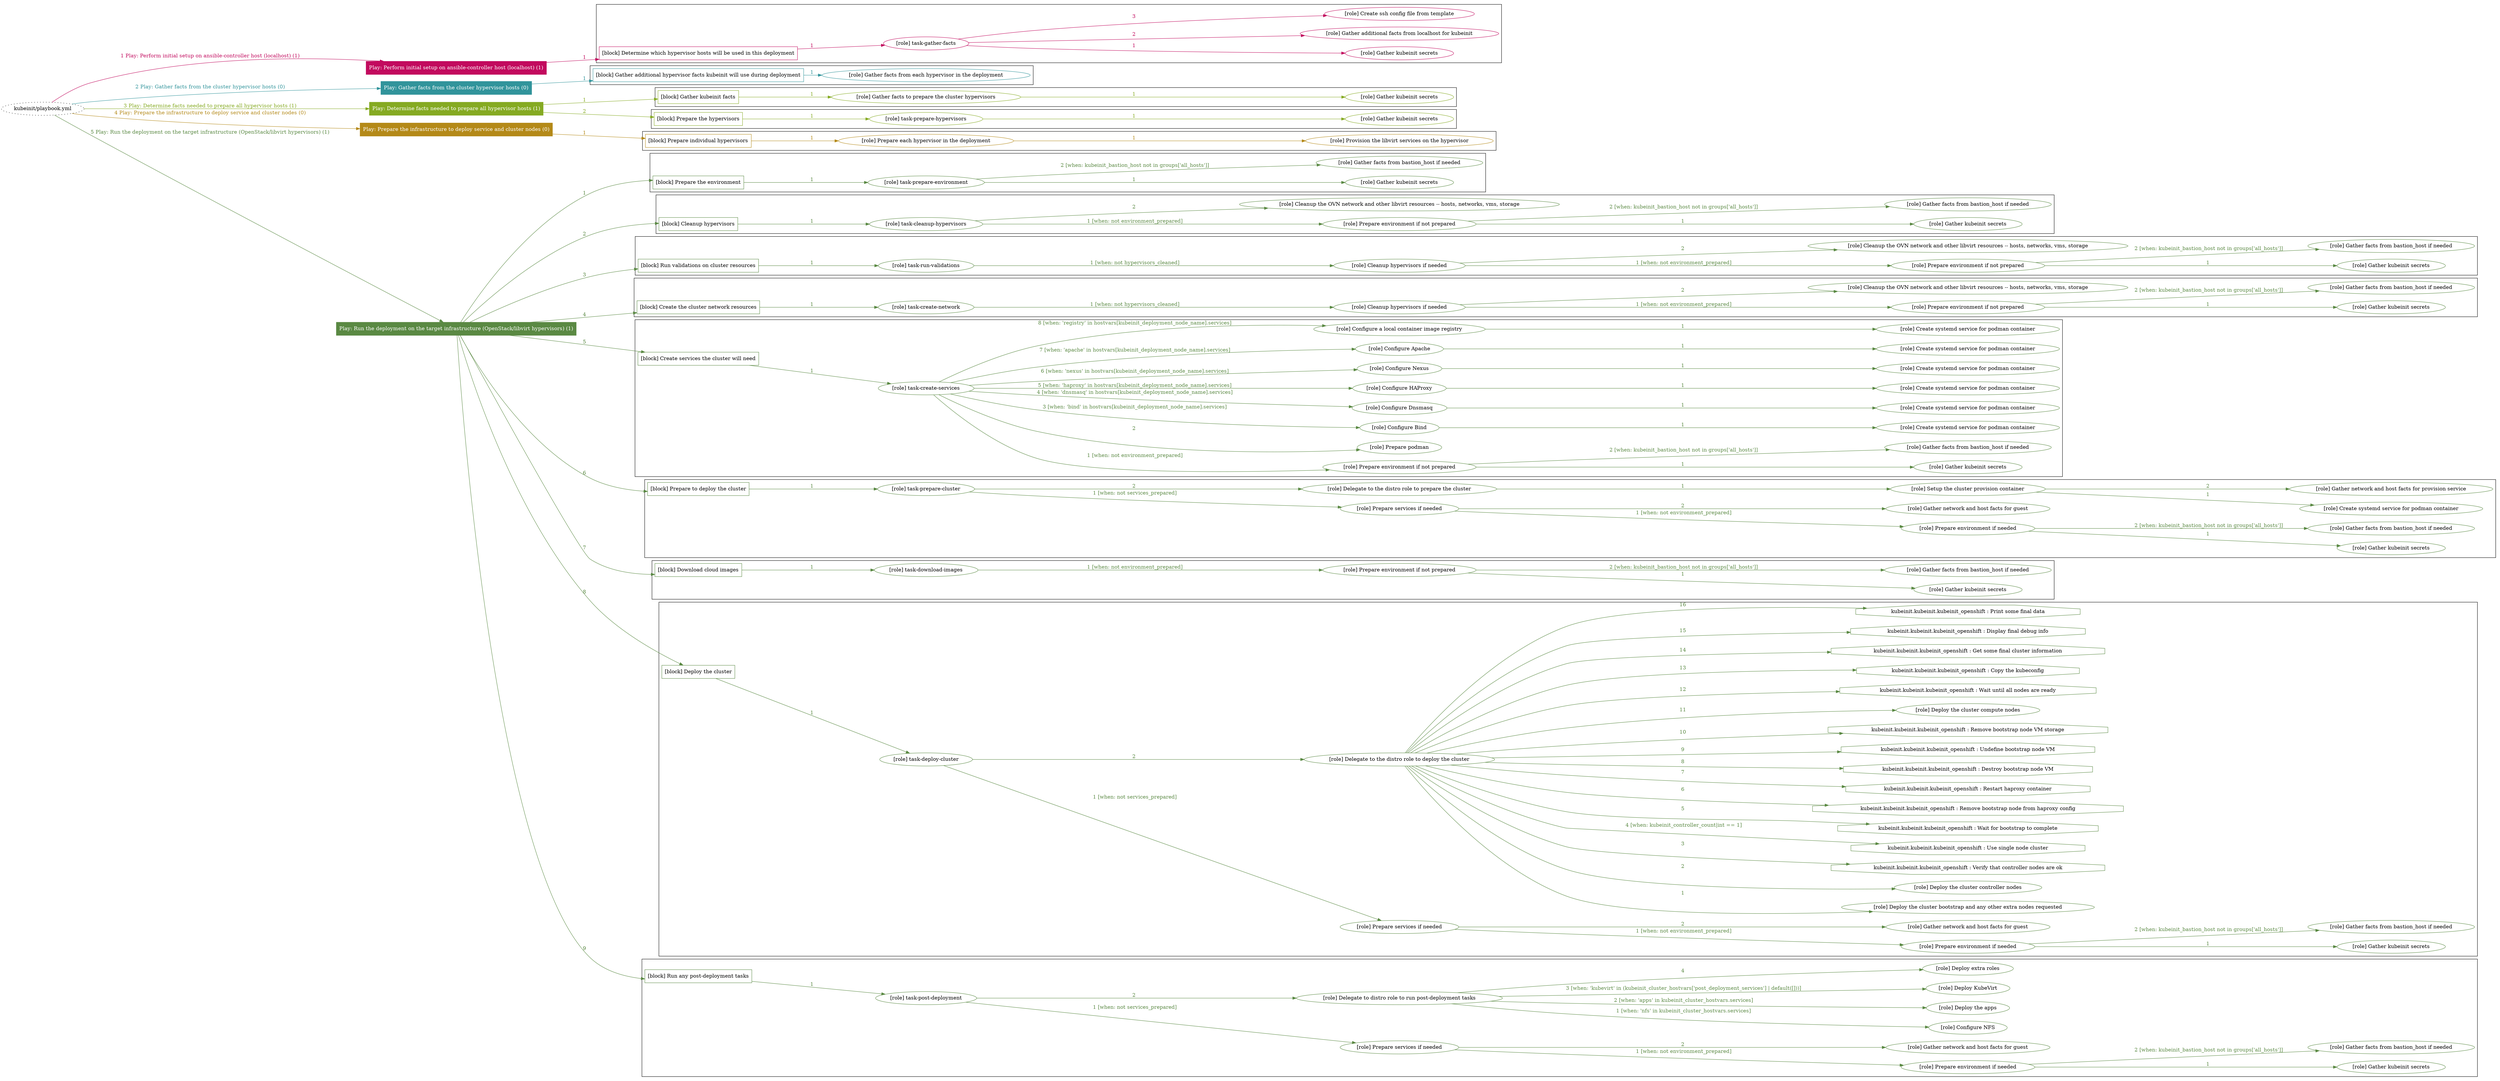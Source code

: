 digraph {
	graph [concentrate=true ordering=in rankdir=LR ratio=fill]
	edge [esep=5 sep=10]
	"kubeinit/playbook.yml" [URL="/home/runner/work/kubeinit/kubeinit/kubeinit/playbook.yml" id=playbook_ac91f59f style=dotted]
	"kubeinit/playbook.yml" -> play_d0f4009a [label="1 Play: Perform initial setup on ansible-controller host (localhost) (1)" color="#c20a5e" fontcolor="#c20a5e" id=edge_play_d0f4009a labeltooltip="1 Play: Perform initial setup on ansible-controller host (localhost) (1)" tooltip="1 Play: Perform initial setup on ansible-controller host (localhost) (1)"]
	subgraph "Play: Perform initial setup on ansible-controller host (localhost) (1)" {
		play_d0f4009a [label="Play: Perform initial setup on ansible-controller host (localhost) (1)" URL="/home/runner/work/kubeinit/kubeinit/kubeinit/playbook.yml" color="#c20a5e" fontcolor="#ffffff" id=play_d0f4009a shape=box style=filled tooltip=localhost]
		play_d0f4009a -> block_db7a79f3 [label=1 color="#c20a5e" fontcolor="#c20a5e" id=edge_block_db7a79f3 labeltooltip=1 tooltip=1]
		subgraph cluster_block_db7a79f3 {
			block_db7a79f3 [label="[block] Determine which hypervisor hosts will be used in this deployment" URL="/home/runner/work/kubeinit/kubeinit/kubeinit/playbook.yml" color="#c20a5e" id=block_db7a79f3 labeltooltip="Determine which hypervisor hosts will be used in this deployment" shape=box tooltip="Determine which hypervisor hosts will be used in this deployment"]
			block_db7a79f3 -> role_59cc907c [label="1 " color="#c20a5e" fontcolor="#c20a5e" id=edge_role_59cc907c labeltooltip="1 " tooltip="1 "]
			subgraph "task-gather-facts" {
				role_59cc907c [label="[role] task-gather-facts" URL="/home/runner/work/kubeinit/kubeinit/kubeinit/playbook.yml" color="#c20a5e" id=role_59cc907c tooltip="task-gather-facts"]
				role_59cc907c -> role_fad49d9c [label="1 " color="#c20a5e" fontcolor="#c20a5e" id=edge_role_fad49d9c labeltooltip="1 " tooltip="1 "]
				subgraph "Gather kubeinit secrets" {
					role_fad49d9c [label="[role] Gather kubeinit secrets" URL="/home/runner/.ansible/collections/ansible_collections/kubeinit/kubeinit/roles/kubeinit_prepare/tasks/build_hypervisors_group.yml" color="#c20a5e" id=role_fad49d9c tooltip="Gather kubeinit secrets"]
				}
				role_59cc907c -> role_c8cc666b [label="2 " color="#c20a5e" fontcolor="#c20a5e" id=edge_role_c8cc666b labeltooltip="2 " tooltip="2 "]
				subgraph "Gather additional facts from localhost for kubeinit" {
					role_c8cc666b [label="[role] Gather additional facts from localhost for kubeinit" URL="/home/runner/.ansible/collections/ansible_collections/kubeinit/kubeinit/roles/kubeinit_prepare/tasks/build_hypervisors_group.yml" color="#c20a5e" id=role_c8cc666b tooltip="Gather additional facts from localhost for kubeinit"]
				}
				role_59cc907c -> role_1a88c9f4 [label="3 " color="#c20a5e" fontcolor="#c20a5e" id=edge_role_1a88c9f4 labeltooltip="3 " tooltip="3 "]
				subgraph "Create ssh config file from template" {
					role_1a88c9f4 [label="[role] Create ssh config file from template" URL="/home/runner/.ansible/collections/ansible_collections/kubeinit/kubeinit/roles/kubeinit_prepare/tasks/build_hypervisors_group.yml" color="#c20a5e" id=role_1a88c9f4 tooltip="Create ssh config file from template"]
				}
			}
		}
	}
	"kubeinit/playbook.yml" -> play_1cce2e4d [label="2 Play: Gather facts from the cluster hypervisor hosts (0)" color="#31949b" fontcolor="#31949b" id=edge_play_1cce2e4d labeltooltip="2 Play: Gather facts from the cluster hypervisor hosts (0)" tooltip="2 Play: Gather facts from the cluster hypervisor hosts (0)"]
	subgraph "Play: Gather facts from the cluster hypervisor hosts (0)" {
		play_1cce2e4d [label="Play: Gather facts from the cluster hypervisor hosts (0)" URL="/home/runner/work/kubeinit/kubeinit/kubeinit/playbook.yml" color="#31949b" fontcolor="#ffffff" id=play_1cce2e4d shape=box style=filled tooltip="Play: Gather facts from the cluster hypervisor hosts (0)"]
		play_1cce2e4d -> block_fdbd629b [label=1 color="#31949b" fontcolor="#31949b" id=edge_block_fdbd629b labeltooltip=1 tooltip=1]
		subgraph cluster_block_fdbd629b {
			block_fdbd629b [label="[block] Gather additional hypervisor facts kubeinit will use during deployment" URL="/home/runner/work/kubeinit/kubeinit/kubeinit/playbook.yml" color="#31949b" id=block_fdbd629b labeltooltip="Gather additional hypervisor facts kubeinit will use during deployment" shape=box tooltip="Gather additional hypervisor facts kubeinit will use during deployment"]
			block_fdbd629b -> role_46e138d6 [label="1 " color="#31949b" fontcolor="#31949b" id=edge_role_46e138d6 labeltooltip="1 " tooltip="1 "]
			subgraph "Gather facts from each hypervisor in the deployment" {
				role_46e138d6 [label="[role] Gather facts from each hypervisor in the deployment" URL="/home/runner/work/kubeinit/kubeinit/kubeinit/playbook.yml" color="#31949b" id=role_46e138d6 tooltip="Gather facts from each hypervisor in the deployment"]
			}
		}
	}
	"kubeinit/playbook.yml" -> play_7793b220 [label="3 Play: Determine facts needed to prepare all hypervisor hosts (1)" color="#85aa22" fontcolor="#85aa22" id=edge_play_7793b220 labeltooltip="3 Play: Determine facts needed to prepare all hypervisor hosts (1)" tooltip="3 Play: Determine facts needed to prepare all hypervisor hosts (1)"]
	subgraph "Play: Determine facts needed to prepare all hypervisor hosts (1)" {
		play_7793b220 [label="Play: Determine facts needed to prepare all hypervisor hosts (1)" URL="/home/runner/work/kubeinit/kubeinit/kubeinit/playbook.yml" color="#85aa22" fontcolor="#ffffff" id=play_7793b220 shape=box style=filled tooltip=localhost]
		play_7793b220 -> block_3a74657f [label=1 color="#85aa22" fontcolor="#85aa22" id=edge_block_3a74657f labeltooltip=1 tooltip=1]
		subgraph cluster_block_3a74657f {
			block_3a74657f [label="[block] Gather kubeinit facts" URL="/home/runner/work/kubeinit/kubeinit/kubeinit/playbook.yml" color="#85aa22" id=block_3a74657f labeltooltip="Gather kubeinit facts" shape=box tooltip="Gather kubeinit facts"]
			block_3a74657f -> role_5e45b605 [label="1 " color="#85aa22" fontcolor="#85aa22" id=edge_role_5e45b605 labeltooltip="1 " tooltip="1 "]
			subgraph "Gather facts to prepare the cluster hypervisors" {
				role_5e45b605 [label="[role] Gather facts to prepare the cluster hypervisors" URL="/home/runner/work/kubeinit/kubeinit/kubeinit/playbook.yml" color="#85aa22" id=role_5e45b605 tooltip="Gather facts to prepare the cluster hypervisors"]
				role_5e45b605 -> role_9682d93f [label="1 " color="#85aa22" fontcolor="#85aa22" id=edge_role_9682d93f labeltooltip="1 " tooltip="1 "]
				subgraph "Gather kubeinit secrets" {
					role_9682d93f [label="[role] Gather kubeinit secrets" URL="/home/runner/.ansible/collections/ansible_collections/kubeinit/kubeinit/roles/kubeinit_prepare/tasks/gather_kubeinit_facts.yml" color="#85aa22" id=role_9682d93f tooltip="Gather kubeinit secrets"]
				}
			}
		}
		play_7793b220 -> block_0f2789b3 [label=2 color="#85aa22" fontcolor="#85aa22" id=edge_block_0f2789b3 labeltooltip=2 tooltip=2]
		subgraph cluster_block_0f2789b3 {
			block_0f2789b3 [label="[block] Prepare the hypervisors" URL="/home/runner/work/kubeinit/kubeinit/kubeinit/playbook.yml" color="#85aa22" id=block_0f2789b3 labeltooltip="Prepare the hypervisors" shape=box tooltip="Prepare the hypervisors"]
			block_0f2789b3 -> role_ed906b33 [label="1 " color="#85aa22" fontcolor="#85aa22" id=edge_role_ed906b33 labeltooltip="1 " tooltip="1 "]
			subgraph "task-prepare-hypervisors" {
				role_ed906b33 [label="[role] task-prepare-hypervisors" URL="/home/runner/work/kubeinit/kubeinit/kubeinit/playbook.yml" color="#85aa22" id=role_ed906b33 tooltip="task-prepare-hypervisors"]
				role_ed906b33 -> role_360ebe1e [label="1 " color="#85aa22" fontcolor="#85aa22" id=edge_role_360ebe1e labeltooltip="1 " tooltip="1 "]
				subgraph "Gather kubeinit secrets" {
					role_360ebe1e [label="[role] Gather kubeinit secrets" URL="/home/runner/.ansible/collections/ansible_collections/kubeinit/kubeinit/roles/kubeinit_prepare/tasks/gather_kubeinit_facts.yml" color="#85aa22" id=role_360ebe1e tooltip="Gather kubeinit secrets"]
				}
			}
		}
	}
	"kubeinit/playbook.yml" -> play_5e99f911 [label="4 Play: Prepare the infrastructure to deploy service and cluster nodes (0)" color="#b48918" fontcolor="#b48918" id=edge_play_5e99f911 labeltooltip="4 Play: Prepare the infrastructure to deploy service and cluster nodes (0)" tooltip="4 Play: Prepare the infrastructure to deploy service and cluster nodes (0)"]
	subgraph "Play: Prepare the infrastructure to deploy service and cluster nodes (0)" {
		play_5e99f911 [label="Play: Prepare the infrastructure to deploy service and cluster nodes (0)" URL="/home/runner/work/kubeinit/kubeinit/kubeinit/playbook.yml" color="#b48918" fontcolor="#ffffff" id=play_5e99f911 shape=box style=filled tooltip="Play: Prepare the infrastructure to deploy service and cluster nodes (0)"]
		play_5e99f911 -> block_86dae7ad [label=1 color="#b48918" fontcolor="#b48918" id=edge_block_86dae7ad labeltooltip=1 tooltip=1]
		subgraph cluster_block_86dae7ad {
			block_86dae7ad [label="[block] Prepare individual hypervisors" URL="/home/runner/work/kubeinit/kubeinit/kubeinit/playbook.yml" color="#b48918" id=block_86dae7ad labeltooltip="Prepare individual hypervisors" shape=box tooltip="Prepare individual hypervisors"]
			block_86dae7ad -> role_ccaa494b [label="1 " color="#b48918" fontcolor="#b48918" id=edge_role_ccaa494b labeltooltip="1 " tooltip="1 "]
			subgraph "Prepare each hypervisor in the deployment" {
				role_ccaa494b [label="[role] Prepare each hypervisor in the deployment" URL="/home/runner/work/kubeinit/kubeinit/kubeinit/playbook.yml" color="#b48918" id=role_ccaa494b tooltip="Prepare each hypervisor in the deployment"]
				role_ccaa494b -> role_09f13aec [label="1 " color="#b48918" fontcolor="#b48918" id=edge_role_09f13aec labeltooltip="1 " tooltip="1 "]
				subgraph "Provision the libvirt services on the hypervisor" {
					role_09f13aec [label="[role] Provision the libvirt services on the hypervisor" URL="/home/runner/.ansible/collections/ansible_collections/kubeinit/kubeinit/roles/kubeinit_prepare/tasks/prepare_hypervisor.yml" color="#b48918" id=role_09f13aec tooltip="Provision the libvirt services on the hypervisor"]
				}
			}
		}
	}
	"kubeinit/playbook.yml" -> play_1d251ea2 [label="5 Play: Run the deployment on the target infrastructure (OpenStack/libvirt hypervisors) (1)" color="#5a8943" fontcolor="#5a8943" id=edge_play_1d251ea2 labeltooltip="5 Play: Run the deployment on the target infrastructure (OpenStack/libvirt hypervisors) (1)" tooltip="5 Play: Run the deployment on the target infrastructure (OpenStack/libvirt hypervisors) (1)"]
	subgraph "Play: Run the deployment on the target infrastructure (OpenStack/libvirt hypervisors) (1)" {
		play_1d251ea2 [label="Play: Run the deployment on the target infrastructure (OpenStack/libvirt hypervisors) (1)" URL="/home/runner/work/kubeinit/kubeinit/kubeinit/playbook.yml" color="#5a8943" fontcolor="#ffffff" id=play_1d251ea2 shape=box style=filled tooltip=localhost]
		play_1d251ea2 -> block_331487dc [label=1 color="#5a8943" fontcolor="#5a8943" id=edge_block_331487dc labeltooltip=1 tooltip=1]
		subgraph cluster_block_331487dc {
			block_331487dc [label="[block] Prepare the environment" URL="/home/runner/work/kubeinit/kubeinit/kubeinit/playbook.yml" color="#5a8943" id=block_331487dc labeltooltip="Prepare the environment" shape=box tooltip="Prepare the environment"]
			block_331487dc -> role_50f6869a [label="1 " color="#5a8943" fontcolor="#5a8943" id=edge_role_50f6869a labeltooltip="1 " tooltip="1 "]
			subgraph "task-prepare-environment" {
				role_50f6869a [label="[role] task-prepare-environment" URL="/home/runner/work/kubeinit/kubeinit/kubeinit/playbook.yml" color="#5a8943" id=role_50f6869a tooltip="task-prepare-environment"]
				role_50f6869a -> role_4c8d1348 [label="1 " color="#5a8943" fontcolor="#5a8943" id=edge_role_4c8d1348 labeltooltip="1 " tooltip="1 "]
				subgraph "Gather kubeinit secrets" {
					role_4c8d1348 [label="[role] Gather kubeinit secrets" URL="/home/runner/.ansible/collections/ansible_collections/kubeinit/kubeinit/roles/kubeinit_prepare/tasks/gather_kubeinit_facts.yml" color="#5a8943" id=role_4c8d1348 tooltip="Gather kubeinit secrets"]
				}
				role_50f6869a -> role_73ccc5f2 [label="2 [when: kubeinit_bastion_host not in groups['all_hosts']]" color="#5a8943" fontcolor="#5a8943" id=edge_role_73ccc5f2 labeltooltip="2 [when: kubeinit_bastion_host not in groups['all_hosts']]" tooltip="2 [when: kubeinit_bastion_host not in groups['all_hosts']]"]
				subgraph "Gather facts from bastion_host if needed" {
					role_73ccc5f2 [label="[role] Gather facts from bastion_host if needed" URL="/home/runner/.ansible/collections/ansible_collections/kubeinit/kubeinit/roles/kubeinit_prepare/tasks/main.yml" color="#5a8943" id=role_73ccc5f2 tooltip="Gather facts from bastion_host if needed"]
				}
			}
		}
		play_1d251ea2 -> block_06377641 [label=2 color="#5a8943" fontcolor="#5a8943" id=edge_block_06377641 labeltooltip=2 tooltip=2]
		subgraph cluster_block_06377641 {
			block_06377641 [label="[block] Cleanup hypervisors" URL="/home/runner/work/kubeinit/kubeinit/kubeinit/playbook.yml" color="#5a8943" id=block_06377641 labeltooltip="Cleanup hypervisors" shape=box tooltip="Cleanup hypervisors"]
			block_06377641 -> role_70dd2ee8 [label="1 " color="#5a8943" fontcolor="#5a8943" id=edge_role_70dd2ee8 labeltooltip="1 " tooltip="1 "]
			subgraph "task-cleanup-hypervisors" {
				role_70dd2ee8 [label="[role] task-cleanup-hypervisors" URL="/home/runner/work/kubeinit/kubeinit/kubeinit/playbook.yml" color="#5a8943" id=role_70dd2ee8 tooltip="task-cleanup-hypervisors"]
				role_70dd2ee8 -> role_40ce86bb [label="1 [when: not environment_prepared]" color="#5a8943" fontcolor="#5a8943" id=edge_role_40ce86bb labeltooltip="1 [when: not environment_prepared]" tooltip="1 [when: not environment_prepared]"]
				subgraph "Prepare environment if not prepared" {
					role_40ce86bb [label="[role] Prepare environment if not prepared" URL="/home/runner/.ansible/collections/ansible_collections/kubeinit/kubeinit/roles/kubeinit_libvirt/tasks/cleanup_hypervisors.yml" color="#5a8943" id=role_40ce86bb tooltip="Prepare environment if not prepared"]
					role_40ce86bb -> role_0091363b [label="1 " color="#5a8943" fontcolor="#5a8943" id=edge_role_0091363b labeltooltip="1 " tooltip="1 "]
					subgraph "Gather kubeinit secrets" {
						role_0091363b [label="[role] Gather kubeinit secrets" URL="/home/runner/.ansible/collections/ansible_collections/kubeinit/kubeinit/roles/kubeinit_prepare/tasks/gather_kubeinit_facts.yml" color="#5a8943" id=role_0091363b tooltip="Gather kubeinit secrets"]
					}
					role_40ce86bb -> role_3100a97a [label="2 [when: kubeinit_bastion_host not in groups['all_hosts']]" color="#5a8943" fontcolor="#5a8943" id=edge_role_3100a97a labeltooltip="2 [when: kubeinit_bastion_host not in groups['all_hosts']]" tooltip="2 [when: kubeinit_bastion_host not in groups['all_hosts']]"]
					subgraph "Gather facts from bastion_host if needed" {
						role_3100a97a [label="[role] Gather facts from bastion_host if needed" URL="/home/runner/.ansible/collections/ansible_collections/kubeinit/kubeinit/roles/kubeinit_prepare/tasks/main.yml" color="#5a8943" id=role_3100a97a tooltip="Gather facts from bastion_host if needed"]
					}
				}
				role_70dd2ee8 -> role_4e2da36c [label="2 " color="#5a8943" fontcolor="#5a8943" id=edge_role_4e2da36c labeltooltip="2 " tooltip="2 "]
				subgraph "Cleanup the OVN network and other libvirt resources -- hosts, networks, vms, storage" {
					role_4e2da36c [label="[role] Cleanup the OVN network and other libvirt resources -- hosts, networks, vms, storage" URL="/home/runner/.ansible/collections/ansible_collections/kubeinit/kubeinit/roles/kubeinit_libvirt/tasks/cleanup_hypervisors.yml" color="#5a8943" id=role_4e2da36c tooltip="Cleanup the OVN network and other libvirt resources -- hosts, networks, vms, storage"]
				}
			}
		}
		play_1d251ea2 -> block_1c5ed11a [label=3 color="#5a8943" fontcolor="#5a8943" id=edge_block_1c5ed11a labeltooltip=3 tooltip=3]
		subgraph cluster_block_1c5ed11a {
			block_1c5ed11a [label="[block] Run validations on cluster resources" URL="/home/runner/work/kubeinit/kubeinit/kubeinit/playbook.yml" color="#5a8943" id=block_1c5ed11a labeltooltip="Run validations on cluster resources" shape=box tooltip="Run validations on cluster resources"]
			block_1c5ed11a -> role_e3dfa4b7 [label="1 " color="#5a8943" fontcolor="#5a8943" id=edge_role_e3dfa4b7 labeltooltip="1 " tooltip="1 "]
			subgraph "task-run-validations" {
				role_e3dfa4b7 [label="[role] task-run-validations" URL="/home/runner/work/kubeinit/kubeinit/kubeinit/playbook.yml" color="#5a8943" id=role_e3dfa4b7 tooltip="task-run-validations"]
				role_e3dfa4b7 -> role_8767956c [label="1 [when: not hypervisors_cleaned]" color="#5a8943" fontcolor="#5a8943" id=edge_role_8767956c labeltooltip="1 [when: not hypervisors_cleaned]" tooltip="1 [when: not hypervisors_cleaned]"]
				subgraph "Cleanup hypervisors if needed" {
					role_8767956c [label="[role] Cleanup hypervisors if needed" URL="/home/runner/.ansible/collections/ansible_collections/kubeinit/kubeinit/roles/kubeinit_validations/tasks/main.yml" color="#5a8943" id=role_8767956c tooltip="Cleanup hypervisors if needed"]
					role_8767956c -> role_813fbd27 [label="1 [when: not environment_prepared]" color="#5a8943" fontcolor="#5a8943" id=edge_role_813fbd27 labeltooltip="1 [when: not environment_prepared]" tooltip="1 [when: not environment_prepared]"]
					subgraph "Prepare environment if not prepared" {
						role_813fbd27 [label="[role] Prepare environment if not prepared" URL="/home/runner/.ansible/collections/ansible_collections/kubeinit/kubeinit/roles/kubeinit_libvirt/tasks/cleanup_hypervisors.yml" color="#5a8943" id=role_813fbd27 tooltip="Prepare environment if not prepared"]
						role_813fbd27 -> role_58f5b348 [label="1 " color="#5a8943" fontcolor="#5a8943" id=edge_role_58f5b348 labeltooltip="1 " tooltip="1 "]
						subgraph "Gather kubeinit secrets" {
							role_58f5b348 [label="[role] Gather kubeinit secrets" URL="/home/runner/.ansible/collections/ansible_collections/kubeinit/kubeinit/roles/kubeinit_prepare/tasks/gather_kubeinit_facts.yml" color="#5a8943" id=role_58f5b348 tooltip="Gather kubeinit secrets"]
						}
						role_813fbd27 -> role_cb10a746 [label="2 [when: kubeinit_bastion_host not in groups['all_hosts']]" color="#5a8943" fontcolor="#5a8943" id=edge_role_cb10a746 labeltooltip="2 [when: kubeinit_bastion_host not in groups['all_hosts']]" tooltip="2 [when: kubeinit_bastion_host not in groups['all_hosts']]"]
						subgraph "Gather facts from bastion_host if needed" {
							role_cb10a746 [label="[role] Gather facts from bastion_host if needed" URL="/home/runner/.ansible/collections/ansible_collections/kubeinit/kubeinit/roles/kubeinit_prepare/tasks/main.yml" color="#5a8943" id=role_cb10a746 tooltip="Gather facts from bastion_host if needed"]
						}
					}
					role_8767956c -> role_8c745028 [label="2 " color="#5a8943" fontcolor="#5a8943" id=edge_role_8c745028 labeltooltip="2 " tooltip="2 "]
					subgraph "Cleanup the OVN network and other libvirt resources -- hosts, networks, vms, storage" {
						role_8c745028 [label="[role] Cleanup the OVN network and other libvirt resources -- hosts, networks, vms, storage" URL="/home/runner/.ansible/collections/ansible_collections/kubeinit/kubeinit/roles/kubeinit_libvirt/tasks/cleanup_hypervisors.yml" color="#5a8943" id=role_8c745028 tooltip="Cleanup the OVN network and other libvirt resources -- hosts, networks, vms, storage"]
					}
				}
			}
		}
		play_1d251ea2 -> block_e80a4766 [label=4 color="#5a8943" fontcolor="#5a8943" id=edge_block_e80a4766 labeltooltip=4 tooltip=4]
		subgraph cluster_block_e80a4766 {
			block_e80a4766 [label="[block] Create the cluster network resources" URL="/home/runner/work/kubeinit/kubeinit/kubeinit/playbook.yml" color="#5a8943" id=block_e80a4766 labeltooltip="Create the cluster network resources" shape=box tooltip="Create the cluster network resources"]
			block_e80a4766 -> role_334ee276 [label="1 " color="#5a8943" fontcolor="#5a8943" id=edge_role_334ee276 labeltooltip="1 " tooltip="1 "]
			subgraph "task-create-network" {
				role_334ee276 [label="[role] task-create-network" URL="/home/runner/work/kubeinit/kubeinit/kubeinit/playbook.yml" color="#5a8943" id=role_334ee276 tooltip="task-create-network"]
				role_334ee276 -> role_c2c5693f [label="1 [when: not hypervisors_cleaned]" color="#5a8943" fontcolor="#5a8943" id=edge_role_c2c5693f labeltooltip="1 [when: not hypervisors_cleaned]" tooltip="1 [when: not hypervisors_cleaned]"]
				subgraph "Cleanup hypervisors if needed" {
					role_c2c5693f [label="[role] Cleanup hypervisors if needed" URL="/home/runner/.ansible/collections/ansible_collections/kubeinit/kubeinit/roles/kubeinit_libvirt/tasks/create_network.yml" color="#5a8943" id=role_c2c5693f tooltip="Cleanup hypervisors if needed"]
					role_c2c5693f -> role_4d284329 [label="1 [when: not environment_prepared]" color="#5a8943" fontcolor="#5a8943" id=edge_role_4d284329 labeltooltip="1 [when: not environment_prepared]" tooltip="1 [when: not environment_prepared]"]
					subgraph "Prepare environment if not prepared" {
						role_4d284329 [label="[role] Prepare environment if not prepared" URL="/home/runner/.ansible/collections/ansible_collections/kubeinit/kubeinit/roles/kubeinit_libvirt/tasks/cleanup_hypervisors.yml" color="#5a8943" id=role_4d284329 tooltip="Prepare environment if not prepared"]
						role_4d284329 -> role_5f0e2888 [label="1 " color="#5a8943" fontcolor="#5a8943" id=edge_role_5f0e2888 labeltooltip="1 " tooltip="1 "]
						subgraph "Gather kubeinit secrets" {
							role_5f0e2888 [label="[role] Gather kubeinit secrets" URL="/home/runner/.ansible/collections/ansible_collections/kubeinit/kubeinit/roles/kubeinit_prepare/tasks/gather_kubeinit_facts.yml" color="#5a8943" id=role_5f0e2888 tooltip="Gather kubeinit secrets"]
						}
						role_4d284329 -> role_d45177e3 [label="2 [when: kubeinit_bastion_host not in groups['all_hosts']]" color="#5a8943" fontcolor="#5a8943" id=edge_role_d45177e3 labeltooltip="2 [when: kubeinit_bastion_host not in groups['all_hosts']]" tooltip="2 [when: kubeinit_bastion_host not in groups['all_hosts']]"]
						subgraph "Gather facts from bastion_host if needed" {
							role_d45177e3 [label="[role] Gather facts from bastion_host if needed" URL="/home/runner/.ansible/collections/ansible_collections/kubeinit/kubeinit/roles/kubeinit_prepare/tasks/main.yml" color="#5a8943" id=role_d45177e3 tooltip="Gather facts from bastion_host if needed"]
						}
					}
					role_c2c5693f -> role_ced3893d [label="2 " color="#5a8943" fontcolor="#5a8943" id=edge_role_ced3893d labeltooltip="2 " tooltip="2 "]
					subgraph "Cleanup the OVN network and other libvirt resources -- hosts, networks, vms, storage" {
						role_ced3893d [label="[role] Cleanup the OVN network and other libvirt resources -- hosts, networks, vms, storage" URL="/home/runner/.ansible/collections/ansible_collections/kubeinit/kubeinit/roles/kubeinit_libvirt/tasks/cleanup_hypervisors.yml" color="#5a8943" id=role_ced3893d tooltip="Cleanup the OVN network and other libvirt resources -- hosts, networks, vms, storage"]
					}
				}
			}
		}
		play_1d251ea2 -> block_8700c695 [label=5 color="#5a8943" fontcolor="#5a8943" id=edge_block_8700c695 labeltooltip=5 tooltip=5]
		subgraph cluster_block_8700c695 {
			block_8700c695 [label="[block] Create services the cluster will need" URL="/home/runner/work/kubeinit/kubeinit/kubeinit/playbook.yml" color="#5a8943" id=block_8700c695 labeltooltip="Create services the cluster will need" shape=box tooltip="Create services the cluster will need"]
			block_8700c695 -> role_a2e202f3 [label="1 " color="#5a8943" fontcolor="#5a8943" id=edge_role_a2e202f3 labeltooltip="1 " tooltip="1 "]
			subgraph "task-create-services" {
				role_a2e202f3 [label="[role] task-create-services" URL="/home/runner/work/kubeinit/kubeinit/kubeinit/playbook.yml" color="#5a8943" id=role_a2e202f3 tooltip="task-create-services"]
				role_a2e202f3 -> role_6121026d [label="1 [when: not environment_prepared]" color="#5a8943" fontcolor="#5a8943" id=edge_role_6121026d labeltooltip="1 [when: not environment_prepared]" tooltip="1 [when: not environment_prepared]"]
				subgraph "Prepare environment if not prepared" {
					role_6121026d [label="[role] Prepare environment if not prepared" URL="/home/runner/.ansible/collections/ansible_collections/kubeinit/kubeinit/roles/kubeinit_services/tasks/main.yml" color="#5a8943" id=role_6121026d tooltip="Prepare environment if not prepared"]
					role_6121026d -> role_1f5f1100 [label="1 " color="#5a8943" fontcolor="#5a8943" id=edge_role_1f5f1100 labeltooltip="1 " tooltip="1 "]
					subgraph "Gather kubeinit secrets" {
						role_1f5f1100 [label="[role] Gather kubeinit secrets" URL="/home/runner/.ansible/collections/ansible_collections/kubeinit/kubeinit/roles/kubeinit_prepare/tasks/gather_kubeinit_facts.yml" color="#5a8943" id=role_1f5f1100 tooltip="Gather kubeinit secrets"]
					}
					role_6121026d -> role_37fb0971 [label="2 [when: kubeinit_bastion_host not in groups['all_hosts']]" color="#5a8943" fontcolor="#5a8943" id=edge_role_37fb0971 labeltooltip="2 [when: kubeinit_bastion_host not in groups['all_hosts']]" tooltip="2 [when: kubeinit_bastion_host not in groups['all_hosts']]"]
					subgraph "Gather facts from bastion_host if needed" {
						role_37fb0971 [label="[role] Gather facts from bastion_host if needed" URL="/home/runner/.ansible/collections/ansible_collections/kubeinit/kubeinit/roles/kubeinit_prepare/tasks/main.yml" color="#5a8943" id=role_37fb0971 tooltip="Gather facts from bastion_host if needed"]
					}
				}
				role_a2e202f3 -> role_e87f39a2 [label="2 " color="#5a8943" fontcolor="#5a8943" id=edge_role_e87f39a2 labeltooltip="2 " tooltip="2 "]
				subgraph "Prepare podman" {
					role_e87f39a2 [label="[role] Prepare podman" URL="/home/runner/.ansible/collections/ansible_collections/kubeinit/kubeinit/roles/kubeinit_services/tasks/00_create_service_pod.yml" color="#5a8943" id=role_e87f39a2 tooltip="Prepare podman"]
				}
				role_a2e202f3 -> role_9789899b [label="3 [when: 'bind' in hostvars[kubeinit_deployment_node_name].services]" color="#5a8943" fontcolor="#5a8943" id=edge_role_9789899b labeltooltip="3 [when: 'bind' in hostvars[kubeinit_deployment_node_name].services]" tooltip="3 [when: 'bind' in hostvars[kubeinit_deployment_node_name].services]"]
				subgraph "Configure Bind" {
					role_9789899b [label="[role] Configure Bind" URL="/home/runner/.ansible/collections/ansible_collections/kubeinit/kubeinit/roles/kubeinit_services/tasks/start_services_containers.yml" color="#5a8943" id=role_9789899b tooltip="Configure Bind"]
					role_9789899b -> role_c67bd8b5 [label="1 " color="#5a8943" fontcolor="#5a8943" id=edge_role_c67bd8b5 labeltooltip="1 " tooltip="1 "]
					subgraph "Create systemd service for podman container" {
						role_c67bd8b5 [label="[role] Create systemd service for podman container" URL="/home/runner/.ansible/collections/ansible_collections/kubeinit/kubeinit/roles/kubeinit_bind/tasks/main.yml" color="#5a8943" id=role_c67bd8b5 tooltip="Create systemd service for podman container"]
					}
				}
				role_a2e202f3 -> role_5dbec416 [label="4 [when: 'dnsmasq' in hostvars[kubeinit_deployment_node_name].services]" color="#5a8943" fontcolor="#5a8943" id=edge_role_5dbec416 labeltooltip="4 [when: 'dnsmasq' in hostvars[kubeinit_deployment_node_name].services]" tooltip="4 [when: 'dnsmasq' in hostvars[kubeinit_deployment_node_name].services]"]
				subgraph "Configure Dnsmasq" {
					role_5dbec416 [label="[role] Configure Dnsmasq" URL="/home/runner/.ansible/collections/ansible_collections/kubeinit/kubeinit/roles/kubeinit_services/tasks/start_services_containers.yml" color="#5a8943" id=role_5dbec416 tooltip="Configure Dnsmasq"]
					role_5dbec416 -> role_d54e9b18 [label="1 " color="#5a8943" fontcolor="#5a8943" id=edge_role_d54e9b18 labeltooltip="1 " tooltip="1 "]
					subgraph "Create systemd service for podman container" {
						role_d54e9b18 [label="[role] Create systemd service for podman container" URL="/home/runner/.ansible/collections/ansible_collections/kubeinit/kubeinit/roles/kubeinit_dnsmasq/tasks/main.yml" color="#5a8943" id=role_d54e9b18 tooltip="Create systemd service for podman container"]
					}
				}
				role_a2e202f3 -> role_e4364ef4 [label="5 [when: 'haproxy' in hostvars[kubeinit_deployment_node_name].services]" color="#5a8943" fontcolor="#5a8943" id=edge_role_e4364ef4 labeltooltip="5 [when: 'haproxy' in hostvars[kubeinit_deployment_node_name].services]" tooltip="5 [when: 'haproxy' in hostvars[kubeinit_deployment_node_name].services]"]
				subgraph "Configure HAProxy" {
					role_e4364ef4 [label="[role] Configure HAProxy" URL="/home/runner/.ansible/collections/ansible_collections/kubeinit/kubeinit/roles/kubeinit_services/tasks/start_services_containers.yml" color="#5a8943" id=role_e4364ef4 tooltip="Configure HAProxy"]
					role_e4364ef4 -> role_5aa83190 [label="1 " color="#5a8943" fontcolor="#5a8943" id=edge_role_5aa83190 labeltooltip="1 " tooltip="1 "]
					subgraph "Create systemd service for podman container" {
						role_5aa83190 [label="[role] Create systemd service for podman container" URL="/home/runner/.ansible/collections/ansible_collections/kubeinit/kubeinit/roles/kubeinit_haproxy/tasks/main.yml" color="#5a8943" id=role_5aa83190 tooltip="Create systemd service for podman container"]
					}
				}
				role_a2e202f3 -> role_e9e8800d [label="6 [when: 'nexus' in hostvars[kubeinit_deployment_node_name].services]" color="#5a8943" fontcolor="#5a8943" id=edge_role_e9e8800d labeltooltip="6 [when: 'nexus' in hostvars[kubeinit_deployment_node_name].services]" tooltip="6 [when: 'nexus' in hostvars[kubeinit_deployment_node_name].services]"]
				subgraph "Configure Nexus" {
					role_e9e8800d [label="[role] Configure Nexus" URL="/home/runner/.ansible/collections/ansible_collections/kubeinit/kubeinit/roles/kubeinit_services/tasks/start_services_containers.yml" color="#5a8943" id=role_e9e8800d tooltip="Configure Nexus"]
					role_e9e8800d -> role_e89095c7 [label="1 " color="#5a8943" fontcolor="#5a8943" id=edge_role_e89095c7 labeltooltip="1 " tooltip="1 "]
					subgraph "Create systemd service for podman container" {
						role_e89095c7 [label="[role] Create systemd service for podman container" URL="/home/runner/.ansible/collections/ansible_collections/kubeinit/kubeinit/roles/kubeinit_nexus/tasks/main.yml" color="#5a8943" id=role_e89095c7 tooltip="Create systemd service for podman container"]
					}
				}
				role_a2e202f3 -> role_806995d0 [label="7 [when: 'apache' in hostvars[kubeinit_deployment_node_name].services]" color="#5a8943" fontcolor="#5a8943" id=edge_role_806995d0 labeltooltip="7 [when: 'apache' in hostvars[kubeinit_deployment_node_name].services]" tooltip="7 [when: 'apache' in hostvars[kubeinit_deployment_node_name].services]"]
				subgraph "Configure Apache" {
					role_806995d0 [label="[role] Configure Apache" URL="/home/runner/.ansible/collections/ansible_collections/kubeinit/kubeinit/roles/kubeinit_services/tasks/start_services_containers.yml" color="#5a8943" id=role_806995d0 tooltip="Configure Apache"]
					role_806995d0 -> role_44a53366 [label="1 " color="#5a8943" fontcolor="#5a8943" id=edge_role_44a53366 labeltooltip="1 " tooltip="1 "]
					subgraph "Create systemd service for podman container" {
						role_44a53366 [label="[role] Create systemd service for podman container" URL="/home/runner/.ansible/collections/ansible_collections/kubeinit/kubeinit/roles/kubeinit_apache/tasks/main.yml" color="#5a8943" id=role_44a53366 tooltip="Create systemd service for podman container"]
					}
				}
				role_a2e202f3 -> role_51f58993 [label="8 [when: 'registry' in hostvars[kubeinit_deployment_node_name].services]" color="#5a8943" fontcolor="#5a8943" id=edge_role_51f58993 labeltooltip="8 [when: 'registry' in hostvars[kubeinit_deployment_node_name].services]" tooltip="8 [when: 'registry' in hostvars[kubeinit_deployment_node_name].services]"]
				subgraph "Configure a local container image registry" {
					role_51f58993 [label="[role] Configure a local container image registry" URL="/home/runner/.ansible/collections/ansible_collections/kubeinit/kubeinit/roles/kubeinit_services/tasks/start_services_containers.yml" color="#5a8943" id=role_51f58993 tooltip="Configure a local container image registry"]
					role_51f58993 -> role_ba6260d1 [label="1 " color="#5a8943" fontcolor="#5a8943" id=edge_role_ba6260d1 labeltooltip="1 " tooltip="1 "]
					subgraph "Create systemd service for podman container" {
						role_ba6260d1 [label="[role] Create systemd service for podman container" URL="/home/runner/.ansible/collections/ansible_collections/kubeinit/kubeinit/roles/kubeinit_registry/tasks/main.yml" color="#5a8943" id=role_ba6260d1 tooltip="Create systemd service for podman container"]
					}
				}
			}
		}
		play_1d251ea2 -> block_0c0f0507 [label=6 color="#5a8943" fontcolor="#5a8943" id=edge_block_0c0f0507 labeltooltip=6 tooltip=6]
		subgraph cluster_block_0c0f0507 {
			block_0c0f0507 [label="[block] Prepare to deploy the cluster" URL="/home/runner/work/kubeinit/kubeinit/kubeinit/playbook.yml" color="#5a8943" id=block_0c0f0507 labeltooltip="Prepare to deploy the cluster" shape=box tooltip="Prepare to deploy the cluster"]
			block_0c0f0507 -> role_17531f76 [label="1 " color="#5a8943" fontcolor="#5a8943" id=edge_role_17531f76 labeltooltip="1 " tooltip="1 "]
			subgraph "task-prepare-cluster" {
				role_17531f76 [label="[role] task-prepare-cluster" URL="/home/runner/work/kubeinit/kubeinit/kubeinit/playbook.yml" color="#5a8943" id=role_17531f76 tooltip="task-prepare-cluster"]
				role_17531f76 -> role_403bed39 [label="1 [when: not services_prepared]" color="#5a8943" fontcolor="#5a8943" id=edge_role_403bed39 labeltooltip="1 [when: not services_prepared]" tooltip="1 [when: not services_prepared]"]
				subgraph "Prepare services if needed" {
					role_403bed39 [label="[role] Prepare services if needed" URL="/home/runner/.ansible/collections/ansible_collections/kubeinit/kubeinit/roles/kubeinit_prepare/tasks/prepare_cluster.yml" color="#5a8943" id=role_403bed39 tooltip="Prepare services if needed"]
					role_403bed39 -> role_45e9f85f [label="1 [when: not environment_prepared]" color="#5a8943" fontcolor="#5a8943" id=edge_role_45e9f85f labeltooltip="1 [when: not environment_prepared]" tooltip="1 [when: not environment_prepared]"]
					subgraph "Prepare environment if needed" {
						role_45e9f85f [label="[role] Prepare environment if needed" URL="/home/runner/.ansible/collections/ansible_collections/kubeinit/kubeinit/roles/kubeinit_services/tasks/prepare_services.yml" color="#5a8943" id=role_45e9f85f tooltip="Prepare environment if needed"]
						role_45e9f85f -> role_f9b65ab7 [label="1 " color="#5a8943" fontcolor="#5a8943" id=edge_role_f9b65ab7 labeltooltip="1 " tooltip="1 "]
						subgraph "Gather kubeinit secrets" {
							role_f9b65ab7 [label="[role] Gather kubeinit secrets" URL="/home/runner/.ansible/collections/ansible_collections/kubeinit/kubeinit/roles/kubeinit_prepare/tasks/gather_kubeinit_facts.yml" color="#5a8943" id=role_f9b65ab7 tooltip="Gather kubeinit secrets"]
						}
						role_45e9f85f -> role_774e782e [label="2 [when: kubeinit_bastion_host not in groups['all_hosts']]" color="#5a8943" fontcolor="#5a8943" id=edge_role_774e782e labeltooltip="2 [when: kubeinit_bastion_host not in groups['all_hosts']]" tooltip="2 [when: kubeinit_bastion_host not in groups['all_hosts']]"]
						subgraph "Gather facts from bastion_host if needed" {
							role_774e782e [label="[role] Gather facts from bastion_host if needed" URL="/home/runner/.ansible/collections/ansible_collections/kubeinit/kubeinit/roles/kubeinit_prepare/tasks/main.yml" color="#5a8943" id=role_774e782e tooltip="Gather facts from bastion_host if needed"]
						}
					}
					role_403bed39 -> role_9f1fda1c [label="2 " color="#5a8943" fontcolor="#5a8943" id=edge_role_9f1fda1c labeltooltip="2 " tooltip="2 "]
					subgraph "Gather network and host facts for guest" {
						role_9f1fda1c [label="[role] Gather network and host facts for guest" URL="/home/runner/.ansible/collections/ansible_collections/kubeinit/kubeinit/roles/kubeinit_services/tasks/prepare_services.yml" color="#5a8943" id=role_9f1fda1c tooltip="Gather network and host facts for guest"]
					}
				}
				role_17531f76 -> role_e4088081 [label="2 " color="#5a8943" fontcolor="#5a8943" id=edge_role_e4088081 labeltooltip="2 " tooltip="2 "]
				subgraph "Delegate to the distro role to prepare the cluster" {
					role_e4088081 [label="[role] Delegate to the distro role to prepare the cluster" URL="/home/runner/.ansible/collections/ansible_collections/kubeinit/kubeinit/roles/kubeinit_prepare/tasks/prepare_cluster.yml" color="#5a8943" id=role_e4088081 tooltip="Delegate to the distro role to prepare the cluster"]
					role_e4088081 -> role_6195b6c8 [label="1 " color="#5a8943" fontcolor="#5a8943" id=edge_role_6195b6c8 labeltooltip="1 " tooltip="1 "]
					subgraph "Setup the cluster provision container" {
						role_6195b6c8 [label="[role] Setup the cluster provision container" URL="/home/runner/.ansible/collections/ansible_collections/kubeinit/kubeinit/roles/kubeinit_openshift/tasks/prepare_cluster.yml" color="#5a8943" id=role_6195b6c8 tooltip="Setup the cluster provision container"]
						role_6195b6c8 -> role_f1446314 [label="1 " color="#5a8943" fontcolor="#5a8943" id=edge_role_f1446314 labeltooltip="1 " tooltip="1 "]
						subgraph "Create systemd service for podman container" {
							role_f1446314 [label="[role] Create systemd service for podman container" URL="/home/runner/.ansible/collections/ansible_collections/kubeinit/kubeinit/roles/kubeinit_services/tasks/create_provision_container.yml" color="#5a8943" id=role_f1446314 tooltip="Create systemd service for podman container"]
						}
						role_6195b6c8 -> role_fe015b1a [label="2 " color="#5a8943" fontcolor="#5a8943" id=edge_role_fe015b1a labeltooltip="2 " tooltip="2 "]
						subgraph "Gather network and host facts for provision service" {
							role_fe015b1a [label="[role] Gather network and host facts for provision service" URL="/home/runner/.ansible/collections/ansible_collections/kubeinit/kubeinit/roles/kubeinit_services/tasks/create_provision_container.yml" color="#5a8943" id=role_fe015b1a tooltip="Gather network and host facts for provision service"]
						}
					}
				}
			}
		}
		play_1d251ea2 -> block_4bc5ef53 [label=7 color="#5a8943" fontcolor="#5a8943" id=edge_block_4bc5ef53 labeltooltip=7 tooltip=7]
		subgraph cluster_block_4bc5ef53 {
			block_4bc5ef53 [label="[block] Download cloud images" URL="/home/runner/work/kubeinit/kubeinit/kubeinit/playbook.yml" color="#5a8943" id=block_4bc5ef53 labeltooltip="Download cloud images" shape=box tooltip="Download cloud images"]
			block_4bc5ef53 -> role_aa863d8d [label="1 " color="#5a8943" fontcolor="#5a8943" id=edge_role_aa863d8d labeltooltip="1 " tooltip="1 "]
			subgraph "task-download-images" {
				role_aa863d8d [label="[role] task-download-images" URL="/home/runner/work/kubeinit/kubeinit/kubeinit/playbook.yml" color="#5a8943" id=role_aa863d8d tooltip="task-download-images"]
				role_aa863d8d -> role_10dccdbc [label="1 [when: not environment_prepared]" color="#5a8943" fontcolor="#5a8943" id=edge_role_10dccdbc labeltooltip="1 [when: not environment_prepared]" tooltip="1 [when: not environment_prepared]"]
				subgraph "Prepare environment if not prepared" {
					role_10dccdbc [label="[role] Prepare environment if not prepared" URL="/home/runner/.ansible/collections/ansible_collections/kubeinit/kubeinit/roles/kubeinit_libvirt/tasks/download_cloud_images.yml" color="#5a8943" id=role_10dccdbc tooltip="Prepare environment if not prepared"]
					role_10dccdbc -> role_40bc3739 [label="1 " color="#5a8943" fontcolor="#5a8943" id=edge_role_40bc3739 labeltooltip="1 " tooltip="1 "]
					subgraph "Gather kubeinit secrets" {
						role_40bc3739 [label="[role] Gather kubeinit secrets" URL="/home/runner/.ansible/collections/ansible_collections/kubeinit/kubeinit/roles/kubeinit_prepare/tasks/gather_kubeinit_facts.yml" color="#5a8943" id=role_40bc3739 tooltip="Gather kubeinit secrets"]
					}
					role_10dccdbc -> role_e5470ead [label="2 [when: kubeinit_bastion_host not in groups['all_hosts']]" color="#5a8943" fontcolor="#5a8943" id=edge_role_e5470ead labeltooltip="2 [when: kubeinit_bastion_host not in groups['all_hosts']]" tooltip="2 [when: kubeinit_bastion_host not in groups['all_hosts']]"]
					subgraph "Gather facts from bastion_host if needed" {
						role_e5470ead [label="[role] Gather facts from bastion_host if needed" URL="/home/runner/.ansible/collections/ansible_collections/kubeinit/kubeinit/roles/kubeinit_prepare/tasks/main.yml" color="#5a8943" id=role_e5470ead tooltip="Gather facts from bastion_host if needed"]
					}
				}
			}
		}
		play_1d251ea2 -> block_2be0717d [label=8 color="#5a8943" fontcolor="#5a8943" id=edge_block_2be0717d labeltooltip=8 tooltip=8]
		subgraph cluster_block_2be0717d {
			block_2be0717d [label="[block] Deploy the cluster" URL="/home/runner/work/kubeinit/kubeinit/kubeinit/playbook.yml" color="#5a8943" id=block_2be0717d labeltooltip="Deploy the cluster" shape=box tooltip="Deploy the cluster"]
			block_2be0717d -> role_906803a7 [label="1 " color="#5a8943" fontcolor="#5a8943" id=edge_role_906803a7 labeltooltip="1 " tooltip="1 "]
			subgraph "task-deploy-cluster" {
				role_906803a7 [label="[role] task-deploy-cluster" URL="/home/runner/work/kubeinit/kubeinit/kubeinit/playbook.yml" color="#5a8943" id=role_906803a7 tooltip="task-deploy-cluster"]
				role_906803a7 -> role_ef43ceed [label="1 [when: not services_prepared]" color="#5a8943" fontcolor="#5a8943" id=edge_role_ef43ceed labeltooltip="1 [when: not services_prepared]" tooltip="1 [when: not services_prepared]"]
				subgraph "Prepare services if needed" {
					role_ef43ceed [label="[role] Prepare services if needed" URL="/home/runner/.ansible/collections/ansible_collections/kubeinit/kubeinit/roles/kubeinit_prepare/tasks/deploy_cluster.yml" color="#5a8943" id=role_ef43ceed tooltip="Prepare services if needed"]
					role_ef43ceed -> role_1987e709 [label="1 [when: not environment_prepared]" color="#5a8943" fontcolor="#5a8943" id=edge_role_1987e709 labeltooltip="1 [when: not environment_prepared]" tooltip="1 [when: not environment_prepared]"]
					subgraph "Prepare environment if needed" {
						role_1987e709 [label="[role] Prepare environment if needed" URL="/home/runner/.ansible/collections/ansible_collections/kubeinit/kubeinit/roles/kubeinit_services/tasks/prepare_services.yml" color="#5a8943" id=role_1987e709 tooltip="Prepare environment if needed"]
						role_1987e709 -> role_b57145bc [label="1 " color="#5a8943" fontcolor="#5a8943" id=edge_role_b57145bc labeltooltip="1 " tooltip="1 "]
						subgraph "Gather kubeinit secrets" {
							role_b57145bc [label="[role] Gather kubeinit secrets" URL="/home/runner/.ansible/collections/ansible_collections/kubeinit/kubeinit/roles/kubeinit_prepare/tasks/gather_kubeinit_facts.yml" color="#5a8943" id=role_b57145bc tooltip="Gather kubeinit secrets"]
						}
						role_1987e709 -> role_401f628a [label="2 [when: kubeinit_bastion_host not in groups['all_hosts']]" color="#5a8943" fontcolor="#5a8943" id=edge_role_401f628a labeltooltip="2 [when: kubeinit_bastion_host not in groups['all_hosts']]" tooltip="2 [when: kubeinit_bastion_host not in groups['all_hosts']]"]
						subgraph "Gather facts from bastion_host if needed" {
							role_401f628a [label="[role] Gather facts from bastion_host if needed" URL="/home/runner/.ansible/collections/ansible_collections/kubeinit/kubeinit/roles/kubeinit_prepare/tasks/main.yml" color="#5a8943" id=role_401f628a tooltip="Gather facts from bastion_host if needed"]
						}
					}
					role_ef43ceed -> role_2242365b [label="2 " color="#5a8943" fontcolor="#5a8943" id=edge_role_2242365b labeltooltip="2 " tooltip="2 "]
					subgraph "Gather network and host facts for guest" {
						role_2242365b [label="[role] Gather network and host facts for guest" URL="/home/runner/.ansible/collections/ansible_collections/kubeinit/kubeinit/roles/kubeinit_services/tasks/prepare_services.yml" color="#5a8943" id=role_2242365b tooltip="Gather network and host facts for guest"]
					}
				}
				role_906803a7 -> role_87405394 [label="2 " color="#5a8943" fontcolor="#5a8943" id=edge_role_87405394 labeltooltip="2 " tooltip="2 "]
				subgraph "Delegate to the distro role to deploy the cluster" {
					role_87405394 [label="[role] Delegate to the distro role to deploy the cluster" URL="/home/runner/.ansible/collections/ansible_collections/kubeinit/kubeinit/roles/kubeinit_prepare/tasks/deploy_cluster.yml" color="#5a8943" id=role_87405394 tooltip="Delegate to the distro role to deploy the cluster"]
					role_87405394 -> role_d3b7098a [label="1 " color="#5a8943" fontcolor="#5a8943" id=edge_role_d3b7098a labeltooltip="1 " tooltip="1 "]
					subgraph "Deploy the cluster bootstrap and any other extra nodes requested" {
						role_d3b7098a [label="[role] Deploy the cluster bootstrap and any other extra nodes requested" URL="/home/runner/.ansible/collections/ansible_collections/kubeinit/kubeinit/roles/kubeinit_openshift/tasks/main.yml" color="#5a8943" id=role_d3b7098a tooltip="Deploy the cluster bootstrap and any other extra nodes requested"]
					}
					role_87405394 -> role_7a385b36 [label="2 " color="#5a8943" fontcolor="#5a8943" id=edge_role_7a385b36 labeltooltip="2 " tooltip="2 "]
					subgraph "Deploy the cluster controller nodes" {
						role_7a385b36 [label="[role] Deploy the cluster controller nodes" URL="/home/runner/.ansible/collections/ansible_collections/kubeinit/kubeinit/roles/kubeinit_openshift/tasks/main.yml" color="#5a8943" id=role_7a385b36 tooltip="Deploy the cluster controller nodes"]
					}
					task_36809a56 [label="kubeinit.kubeinit.kubeinit_openshift : Verify that controller nodes are ok" URL="/home/runner/.ansible/collections/ansible_collections/kubeinit/kubeinit/roles/kubeinit_openshift/tasks/main.yml" color="#5a8943" id=task_36809a56 shape=octagon tooltip="kubeinit.kubeinit.kubeinit_openshift : Verify that controller nodes are ok"]
					role_87405394 -> task_36809a56 [label="3 " color="#5a8943" fontcolor="#5a8943" id=edge_task_36809a56 labeltooltip="3 " tooltip="3 "]
					task_98a2b50b [label="kubeinit.kubeinit.kubeinit_openshift : Use single node cluster" URL="/home/runner/.ansible/collections/ansible_collections/kubeinit/kubeinit/roles/kubeinit_openshift/tasks/main.yml" color="#5a8943" id=task_98a2b50b shape=octagon tooltip="kubeinit.kubeinit.kubeinit_openshift : Use single node cluster"]
					role_87405394 -> task_98a2b50b [label="4 [when: kubeinit_controller_count|int == 1]" color="#5a8943" fontcolor="#5a8943" id=edge_task_98a2b50b labeltooltip="4 [when: kubeinit_controller_count|int == 1]" tooltip="4 [when: kubeinit_controller_count|int == 1]"]
					task_65398b41 [label="kubeinit.kubeinit.kubeinit_openshift : Wait for bootstrap to complete" URL="/home/runner/.ansible/collections/ansible_collections/kubeinit/kubeinit/roles/kubeinit_openshift/tasks/main.yml" color="#5a8943" id=task_65398b41 shape=octagon tooltip="kubeinit.kubeinit.kubeinit_openshift : Wait for bootstrap to complete"]
					role_87405394 -> task_65398b41 [label="5 " color="#5a8943" fontcolor="#5a8943" id=edge_task_65398b41 labeltooltip="5 " tooltip="5 "]
					task_43ad1fc0 [label="kubeinit.kubeinit.kubeinit_openshift : Remove bootstrap node from haproxy config" URL="/home/runner/.ansible/collections/ansible_collections/kubeinit/kubeinit/roles/kubeinit_openshift/tasks/main.yml" color="#5a8943" id=task_43ad1fc0 shape=octagon tooltip="kubeinit.kubeinit.kubeinit_openshift : Remove bootstrap node from haproxy config"]
					role_87405394 -> task_43ad1fc0 [label="6 " color="#5a8943" fontcolor="#5a8943" id=edge_task_43ad1fc0 labeltooltip="6 " tooltip="6 "]
					task_d6755151 [label="kubeinit.kubeinit.kubeinit_openshift : Restart haproxy container" URL="/home/runner/.ansible/collections/ansible_collections/kubeinit/kubeinit/roles/kubeinit_openshift/tasks/main.yml" color="#5a8943" id=task_d6755151 shape=octagon tooltip="kubeinit.kubeinit.kubeinit_openshift : Restart haproxy container"]
					role_87405394 -> task_d6755151 [label="7 " color="#5a8943" fontcolor="#5a8943" id=edge_task_d6755151 labeltooltip="7 " tooltip="7 "]
					task_862352db [label="kubeinit.kubeinit.kubeinit_openshift : Destroy bootstrap node VM" URL="/home/runner/.ansible/collections/ansible_collections/kubeinit/kubeinit/roles/kubeinit_openshift/tasks/main.yml" color="#5a8943" id=task_862352db shape=octagon tooltip="kubeinit.kubeinit.kubeinit_openshift : Destroy bootstrap node VM"]
					role_87405394 -> task_862352db [label="8 " color="#5a8943" fontcolor="#5a8943" id=edge_task_862352db labeltooltip="8 " tooltip="8 "]
					task_80e46490 [label="kubeinit.kubeinit.kubeinit_openshift : Undefine bootstrap node VM" URL="/home/runner/.ansible/collections/ansible_collections/kubeinit/kubeinit/roles/kubeinit_openshift/tasks/main.yml" color="#5a8943" id=task_80e46490 shape=octagon tooltip="kubeinit.kubeinit.kubeinit_openshift : Undefine bootstrap node VM"]
					role_87405394 -> task_80e46490 [label="9 " color="#5a8943" fontcolor="#5a8943" id=edge_task_80e46490 labeltooltip="9 " tooltip="9 "]
					task_af94de43 [label="kubeinit.kubeinit.kubeinit_openshift : Remove bootstrap node VM storage" URL="/home/runner/.ansible/collections/ansible_collections/kubeinit/kubeinit/roles/kubeinit_openshift/tasks/main.yml" color="#5a8943" id=task_af94de43 shape=octagon tooltip="kubeinit.kubeinit.kubeinit_openshift : Remove bootstrap node VM storage"]
					role_87405394 -> task_af94de43 [label="10 " color="#5a8943" fontcolor="#5a8943" id=edge_task_af94de43 labeltooltip="10 " tooltip="10 "]
					role_87405394 -> role_5af83507 [label="11 " color="#5a8943" fontcolor="#5a8943" id=edge_role_5af83507 labeltooltip="11 " tooltip="11 "]
					subgraph "Deploy the cluster compute nodes" {
						role_5af83507 [label="[role] Deploy the cluster compute nodes" URL="/home/runner/.ansible/collections/ansible_collections/kubeinit/kubeinit/roles/kubeinit_openshift/tasks/main.yml" color="#5a8943" id=role_5af83507 tooltip="Deploy the cluster compute nodes"]
					}
					task_b2a6086c [label="kubeinit.kubeinit.kubeinit_openshift : Wait until all nodes are ready" URL="/home/runner/.ansible/collections/ansible_collections/kubeinit/kubeinit/roles/kubeinit_openshift/tasks/main.yml" color="#5a8943" id=task_b2a6086c shape=octagon tooltip="kubeinit.kubeinit.kubeinit_openshift : Wait until all nodes are ready"]
					role_87405394 -> task_b2a6086c [label="12 " color="#5a8943" fontcolor="#5a8943" id=edge_task_b2a6086c labeltooltip="12 " tooltip="12 "]
					task_54d1607f [label="kubeinit.kubeinit.kubeinit_openshift : Copy the kubeconfig" URL="/home/runner/.ansible/collections/ansible_collections/kubeinit/kubeinit/roles/kubeinit_openshift/tasks/main.yml" color="#5a8943" id=task_54d1607f shape=octagon tooltip="kubeinit.kubeinit.kubeinit_openshift : Copy the kubeconfig"]
					role_87405394 -> task_54d1607f [label="13 " color="#5a8943" fontcolor="#5a8943" id=edge_task_54d1607f labeltooltip="13 " tooltip="13 "]
					task_12e0a7d2 [label="kubeinit.kubeinit.kubeinit_openshift : Get some final cluster information" URL="/home/runner/.ansible/collections/ansible_collections/kubeinit/kubeinit/roles/kubeinit_openshift/tasks/main.yml" color="#5a8943" id=task_12e0a7d2 shape=octagon tooltip="kubeinit.kubeinit.kubeinit_openshift : Get some final cluster information"]
					role_87405394 -> task_12e0a7d2 [label="14 " color="#5a8943" fontcolor="#5a8943" id=edge_task_12e0a7d2 labeltooltip="14 " tooltip="14 "]
					task_fed9f023 [label="kubeinit.kubeinit.kubeinit_openshift : Display final debug info" URL="/home/runner/.ansible/collections/ansible_collections/kubeinit/kubeinit/roles/kubeinit_openshift/tasks/main.yml" color="#5a8943" id=task_fed9f023 shape=octagon tooltip="kubeinit.kubeinit.kubeinit_openshift : Display final debug info"]
					role_87405394 -> task_fed9f023 [label="15 " color="#5a8943" fontcolor="#5a8943" id=edge_task_fed9f023 labeltooltip="15 " tooltip="15 "]
					task_e514fefe [label="kubeinit.kubeinit.kubeinit_openshift : Print some final data" URL="/home/runner/.ansible/collections/ansible_collections/kubeinit/kubeinit/roles/kubeinit_openshift/tasks/main.yml" color="#5a8943" id=task_e514fefe shape=octagon tooltip="kubeinit.kubeinit.kubeinit_openshift : Print some final data"]
					role_87405394 -> task_e514fefe [label="16 " color="#5a8943" fontcolor="#5a8943" id=edge_task_e514fefe labeltooltip="16 " tooltip="16 "]
				}
			}
		}
		play_1d251ea2 -> block_ce4f6f8c [label=9 color="#5a8943" fontcolor="#5a8943" id=edge_block_ce4f6f8c labeltooltip=9 tooltip=9]
		subgraph cluster_block_ce4f6f8c {
			block_ce4f6f8c [label="[block] Run any post-deployment tasks" URL="/home/runner/work/kubeinit/kubeinit/kubeinit/playbook.yml" color="#5a8943" id=block_ce4f6f8c labeltooltip="Run any post-deployment tasks" shape=box tooltip="Run any post-deployment tasks"]
			block_ce4f6f8c -> role_622bcede [label="1 " color="#5a8943" fontcolor="#5a8943" id=edge_role_622bcede labeltooltip="1 " tooltip="1 "]
			subgraph "task-post-deployment" {
				role_622bcede [label="[role] task-post-deployment" URL="/home/runner/work/kubeinit/kubeinit/kubeinit/playbook.yml" color="#5a8943" id=role_622bcede tooltip="task-post-deployment"]
				role_622bcede -> role_112471a6 [label="1 [when: not services_prepared]" color="#5a8943" fontcolor="#5a8943" id=edge_role_112471a6 labeltooltip="1 [when: not services_prepared]" tooltip="1 [when: not services_prepared]"]
				subgraph "Prepare services if needed" {
					role_112471a6 [label="[role] Prepare services if needed" URL="/home/runner/.ansible/collections/ansible_collections/kubeinit/kubeinit/roles/kubeinit_prepare/tasks/post_deployment.yml" color="#5a8943" id=role_112471a6 tooltip="Prepare services if needed"]
					role_112471a6 -> role_715fc8c4 [label="1 [when: not environment_prepared]" color="#5a8943" fontcolor="#5a8943" id=edge_role_715fc8c4 labeltooltip="1 [when: not environment_prepared]" tooltip="1 [when: not environment_prepared]"]
					subgraph "Prepare environment if needed" {
						role_715fc8c4 [label="[role] Prepare environment if needed" URL="/home/runner/.ansible/collections/ansible_collections/kubeinit/kubeinit/roles/kubeinit_services/tasks/prepare_services.yml" color="#5a8943" id=role_715fc8c4 tooltip="Prepare environment if needed"]
						role_715fc8c4 -> role_d123797c [label="1 " color="#5a8943" fontcolor="#5a8943" id=edge_role_d123797c labeltooltip="1 " tooltip="1 "]
						subgraph "Gather kubeinit secrets" {
							role_d123797c [label="[role] Gather kubeinit secrets" URL="/home/runner/.ansible/collections/ansible_collections/kubeinit/kubeinit/roles/kubeinit_prepare/tasks/gather_kubeinit_facts.yml" color="#5a8943" id=role_d123797c tooltip="Gather kubeinit secrets"]
						}
						role_715fc8c4 -> role_06fed6f2 [label="2 [when: kubeinit_bastion_host not in groups['all_hosts']]" color="#5a8943" fontcolor="#5a8943" id=edge_role_06fed6f2 labeltooltip="2 [when: kubeinit_bastion_host not in groups['all_hosts']]" tooltip="2 [when: kubeinit_bastion_host not in groups['all_hosts']]"]
						subgraph "Gather facts from bastion_host if needed" {
							role_06fed6f2 [label="[role] Gather facts from bastion_host if needed" URL="/home/runner/.ansible/collections/ansible_collections/kubeinit/kubeinit/roles/kubeinit_prepare/tasks/main.yml" color="#5a8943" id=role_06fed6f2 tooltip="Gather facts from bastion_host if needed"]
						}
					}
					role_112471a6 -> role_4ad99a95 [label="2 " color="#5a8943" fontcolor="#5a8943" id=edge_role_4ad99a95 labeltooltip="2 " tooltip="2 "]
					subgraph "Gather network and host facts for guest" {
						role_4ad99a95 [label="[role] Gather network and host facts for guest" URL="/home/runner/.ansible/collections/ansible_collections/kubeinit/kubeinit/roles/kubeinit_services/tasks/prepare_services.yml" color="#5a8943" id=role_4ad99a95 tooltip="Gather network and host facts for guest"]
					}
				}
				role_622bcede -> role_ed865f22 [label="2 " color="#5a8943" fontcolor="#5a8943" id=edge_role_ed865f22 labeltooltip="2 " tooltip="2 "]
				subgraph "Delegate to distro role to run post-deployment tasks" {
					role_ed865f22 [label="[role] Delegate to distro role to run post-deployment tasks" URL="/home/runner/.ansible/collections/ansible_collections/kubeinit/kubeinit/roles/kubeinit_prepare/tasks/post_deployment.yml" color="#5a8943" id=role_ed865f22 tooltip="Delegate to distro role to run post-deployment tasks"]
					role_ed865f22 -> role_79b6f9a4 [label="1 [when: 'nfs' in kubeinit_cluster_hostvars.services]" color="#5a8943" fontcolor="#5a8943" id=edge_role_79b6f9a4 labeltooltip="1 [when: 'nfs' in kubeinit_cluster_hostvars.services]" tooltip="1 [when: 'nfs' in kubeinit_cluster_hostvars.services]"]
					subgraph "Configure NFS" {
						role_79b6f9a4 [label="[role] Configure NFS" URL="/home/runner/.ansible/collections/ansible_collections/kubeinit/kubeinit/roles/kubeinit_openshift/tasks/post_deployment_tasks.yml" color="#5a8943" id=role_79b6f9a4 tooltip="Configure NFS"]
					}
					role_ed865f22 -> role_cc92acea [label="2 [when: 'apps' in kubeinit_cluster_hostvars.services]" color="#5a8943" fontcolor="#5a8943" id=edge_role_cc92acea labeltooltip="2 [when: 'apps' in kubeinit_cluster_hostvars.services]" tooltip="2 [when: 'apps' in kubeinit_cluster_hostvars.services]"]
					subgraph "Deploy the apps" {
						role_cc92acea [label="[role] Deploy the apps" URL="/home/runner/.ansible/collections/ansible_collections/kubeinit/kubeinit/roles/kubeinit_openshift/tasks/post_deployment_tasks.yml" color="#5a8943" id=role_cc92acea tooltip="Deploy the apps"]
					}
					role_ed865f22 -> role_fef52fdf [label="3 [when: 'kubevirt' in (kubeinit_cluster_hostvars['post_deployment_services'] | default([]))]" color="#5a8943" fontcolor="#5a8943" id=edge_role_fef52fdf labeltooltip="3 [when: 'kubevirt' in (kubeinit_cluster_hostvars['post_deployment_services'] | default([]))]" tooltip="3 [when: 'kubevirt' in (kubeinit_cluster_hostvars['post_deployment_services'] | default([]))]"]
					subgraph "Deploy KubeVirt" {
						role_fef52fdf [label="[role] Deploy KubeVirt" URL="/home/runner/.ansible/collections/ansible_collections/kubeinit/kubeinit/roles/kubeinit_openshift/tasks/post_deployment_tasks.yml" color="#5a8943" id=role_fef52fdf tooltip="Deploy KubeVirt"]
					}
					role_ed865f22 -> role_5d7d717d [label="4 " color="#5a8943" fontcolor="#5a8943" id=edge_role_5d7d717d labeltooltip="4 " tooltip="4 "]
					subgraph "Deploy extra roles" {
						role_5d7d717d [label="[role] Deploy extra roles" URL="/home/runner/.ansible/collections/ansible_collections/kubeinit/kubeinit/roles/kubeinit_openshift/tasks/post_deployment_tasks.yml" color="#5a8943" id=role_5d7d717d tooltip="Deploy extra roles"]
					}
				}
			}
		}
	}
}
